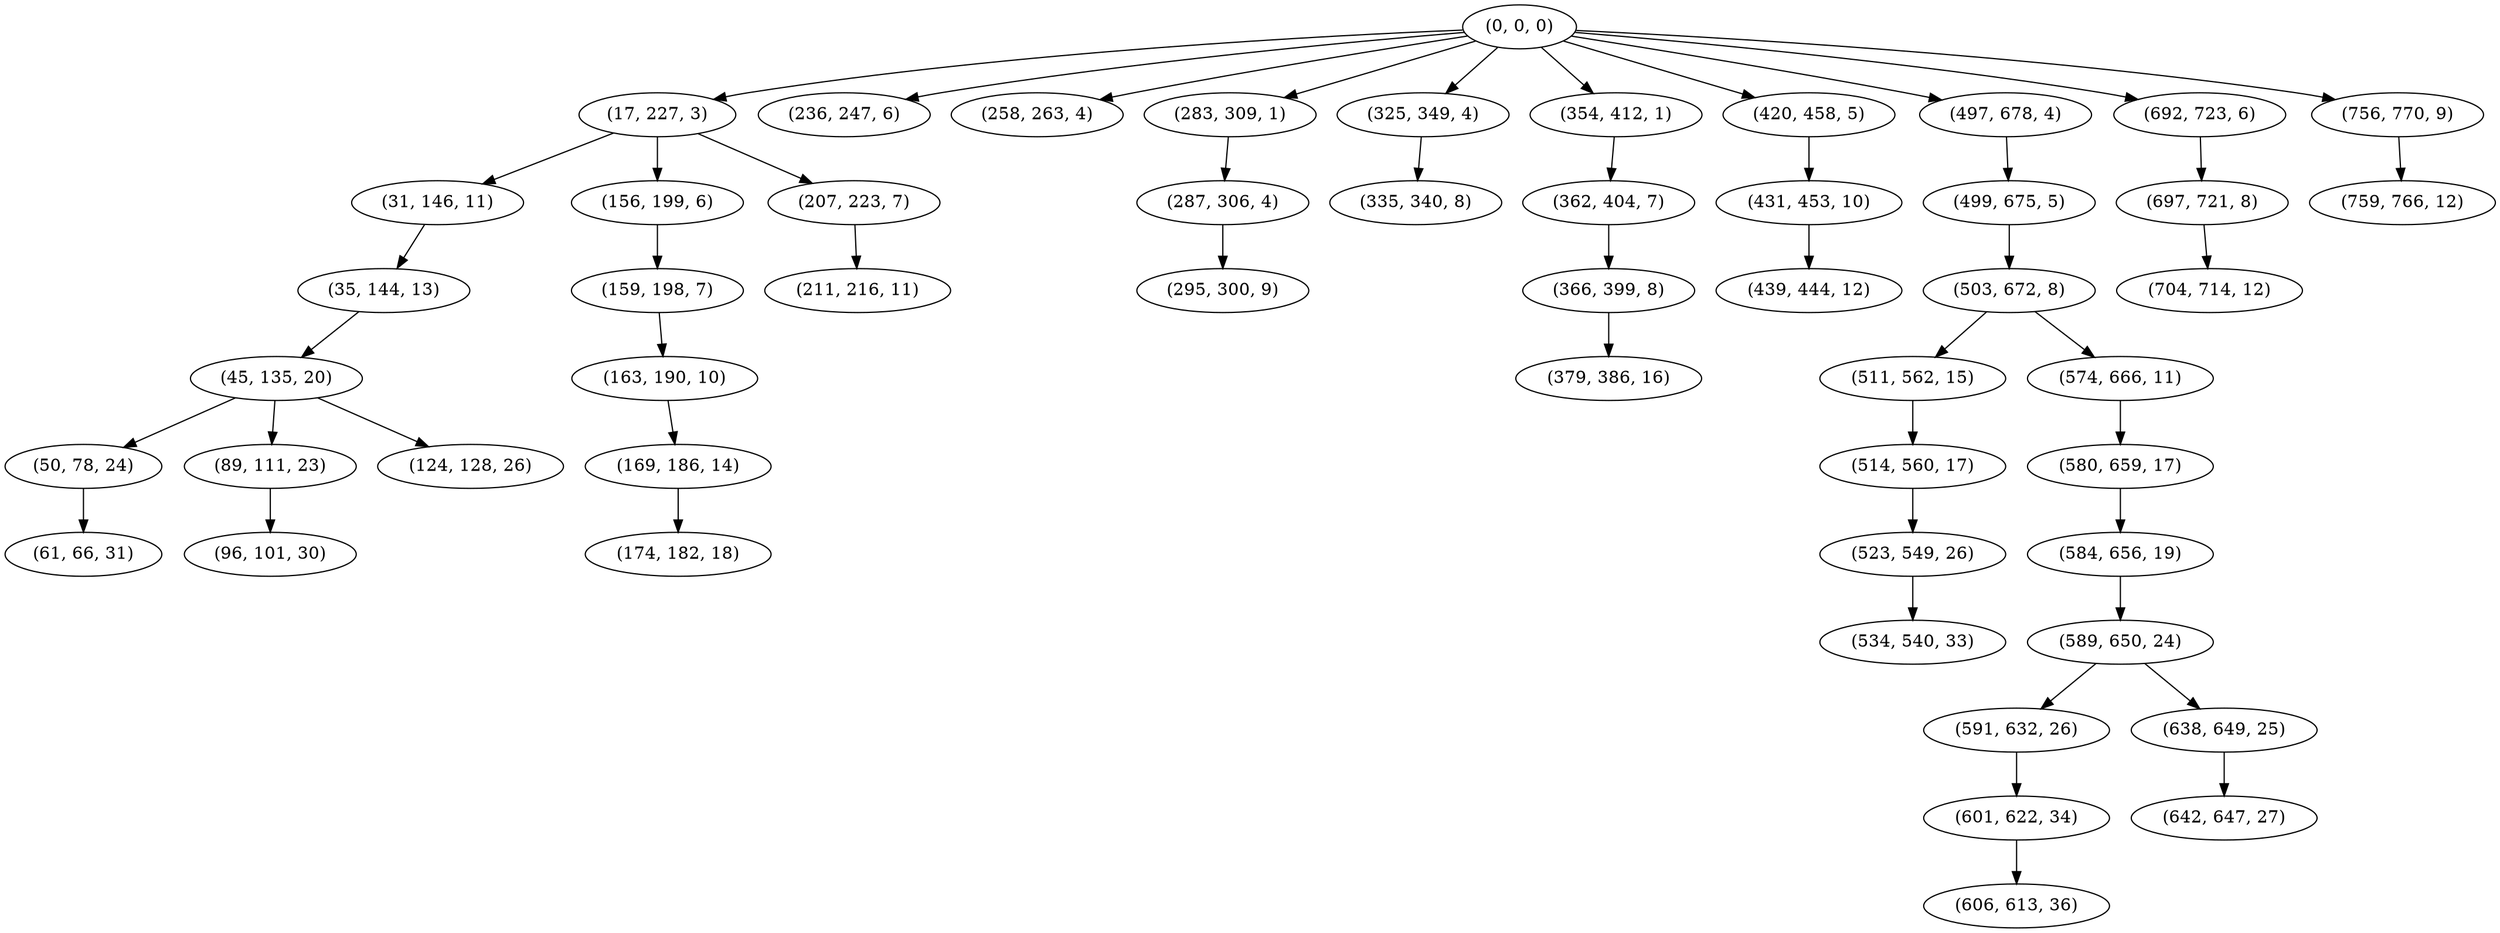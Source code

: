 digraph tree {
    "(0, 0, 0)";
    "(17, 227, 3)";
    "(31, 146, 11)";
    "(35, 144, 13)";
    "(45, 135, 20)";
    "(50, 78, 24)";
    "(61, 66, 31)";
    "(89, 111, 23)";
    "(96, 101, 30)";
    "(124, 128, 26)";
    "(156, 199, 6)";
    "(159, 198, 7)";
    "(163, 190, 10)";
    "(169, 186, 14)";
    "(174, 182, 18)";
    "(207, 223, 7)";
    "(211, 216, 11)";
    "(236, 247, 6)";
    "(258, 263, 4)";
    "(283, 309, 1)";
    "(287, 306, 4)";
    "(295, 300, 9)";
    "(325, 349, 4)";
    "(335, 340, 8)";
    "(354, 412, 1)";
    "(362, 404, 7)";
    "(366, 399, 8)";
    "(379, 386, 16)";
    "(420, 458, 5)";
    "(431, 453, 10)";
    "(439, 444, 12)";
    "(497, 678, 4)";
    "(499, 675, 5)";
    "(503, 672, 8)";
    "(511, 562, 15)";
    "(514, 560, 17)";
    "(523, 549, 26)";
    "(534, 540, 33)";
    "(574, 666, 11)";
    "(580, 659, 17)";
    "(584, 656, 19)";
    "(589, 650, 24)";
    "(591, 632, 26)";
    "(601, 622, 34)";
    "(606, 613, 36)";
    "(638, 649, 25)";
    "(642, 647, 27)";
    "(692, 723, 6)";
    "(697, 721, 8)";
    "(704, 714, 12)";
    "(756, 770, 9)";
    "(759, 766, 12)";
    "(0, 0, 0)" -> "(17, 227, 3)";
    "(0, 0, 0)" -> "(236, 247, 6)";
    "(0, 0, 0)" -> "(258, 263, 4)";
    "(0, 0, 0)" -> "(283, 309, 1)";
    "(0, 0, 0)" -> "(325, 349, 4)";
    "(0, 0, 0)" -> "(354, 412, 1)";
    "(0, 0, 0)" -> "(420, 458, 5)";
    "(0, 0, 0)" -> "(497, 678, 4)";
    "(0, 0, 0)" -> "(692, 723, 6)";
    "(0, 0, 0)" -> "(756, 770, 9)";
    "(17, 227, 3)" -> "(31, 146, 11)";
    "(17, 227, 3)" -> "(156, 199, 6)";
    "(17, 227, 3)" -> "(207, 223, 7)";
    "(31, 146, 11)" -> "(35, 144, 13)";
    "(35, 144, 13)" -> "(45, 135, 20)";
    "(45, 135, 20)" -> "(50, 78, 24)";
    "(45, 135, 20)" -> "(89, 111, 23)";
    "(45, 135, 20)" -> "(124, 128, 26)";
    "(50, 78, 24)" -> "(61, 66, 31)";
    "(89, 111, 23)" -> "(96, 101, 30)";
    "(156, 199, 6)" -> "(159, 198, 7)";
    "(159, 198, 7)" -> "(163, 190, 10)";
    "(163, 190, 10)" -> "(169, 186, 14)";
    "(169, 186, 14)" -> "(174, 182, 18)";
    "(207, 223, 7)" -> "(211, 216, 11)";
    "(283, 309, 1)" -> "(287, 306, 4)";
    "(287, 306, 4)" -> "(295, 300, 9)";
    "(325, 349, 4)" -> "(335, 340, 8)";
    "(354, 412, 1)" -> "(362, 404, 7)";
    "(362, 404, 7)" -> "(366, 399, 8)";
    "(366, 399, 8)" -> "(379, 386, 16)";
    "(420, 458, 5)" -> "(431, 453, 10)";
    "(431, 453, 10)" -> "(439, 444, 12)";
    "(497, 678, 4)" -> "(499, 675, 5)";
    "(499, 675, 5)" -> "(503, 672, 8)";
    "(503, 672, 8)" -> "(511, 562, 15)";
    "(503, 672, 8)" -> "(574, 666, 11)";
    "(511, 562, 15)" -> "(514, 560, 17)";
    "(514, 560, 17)" -> "(523, 549, 26)";
    "(523, 549, 26)" -> "(534, 540, 33)";
    "(574, 666, 11)" -> "(580, 659, 17)";
    "(580, 659, 17)" -> "(584, 656, 19)";
    "(584, 656, 19)" -> "(589, 650, 24)";
    "(589, 650, 24)" -> "(591, 632, 26)";
    "(589, 650, 24)" -> "(638, 649, 25)";
    "(591, 632, 26)" -> "(601, 622, 34)";
    "(601, 622, 34)" -> "(606, 613, 36)";
    "(638, 649, 25)" -> "(642, 647, 27)";
    "(692, 723, 6)" -> "(697, 721, 8)";
    "(697, 721, 8)" -> "(704, 714, 12)";
    "(756, 770, 9)" -> "(759, 766, 12)";
}
